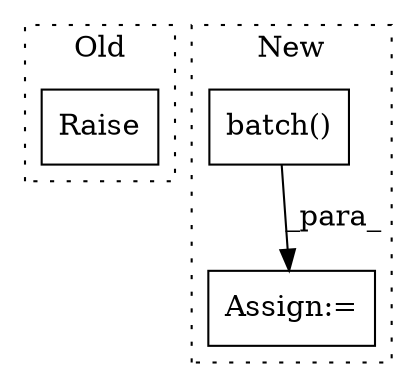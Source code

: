 digraph G {
subgraph cluster0 {
1 [label="Raise" a="91" s="5992" l="6" shape="box"];
label = "Old";
style="dotted";
}
subgraph cluster1 {
2 [label="batch()" a="75" s="8009,8049" l="25,1" shape="box"];
3 [label="Assign:=" a="68" s="8064" l="3" shape="box"];
label = "New";
style="dotted";
}
2 -> 3 [label="_para_"];
}